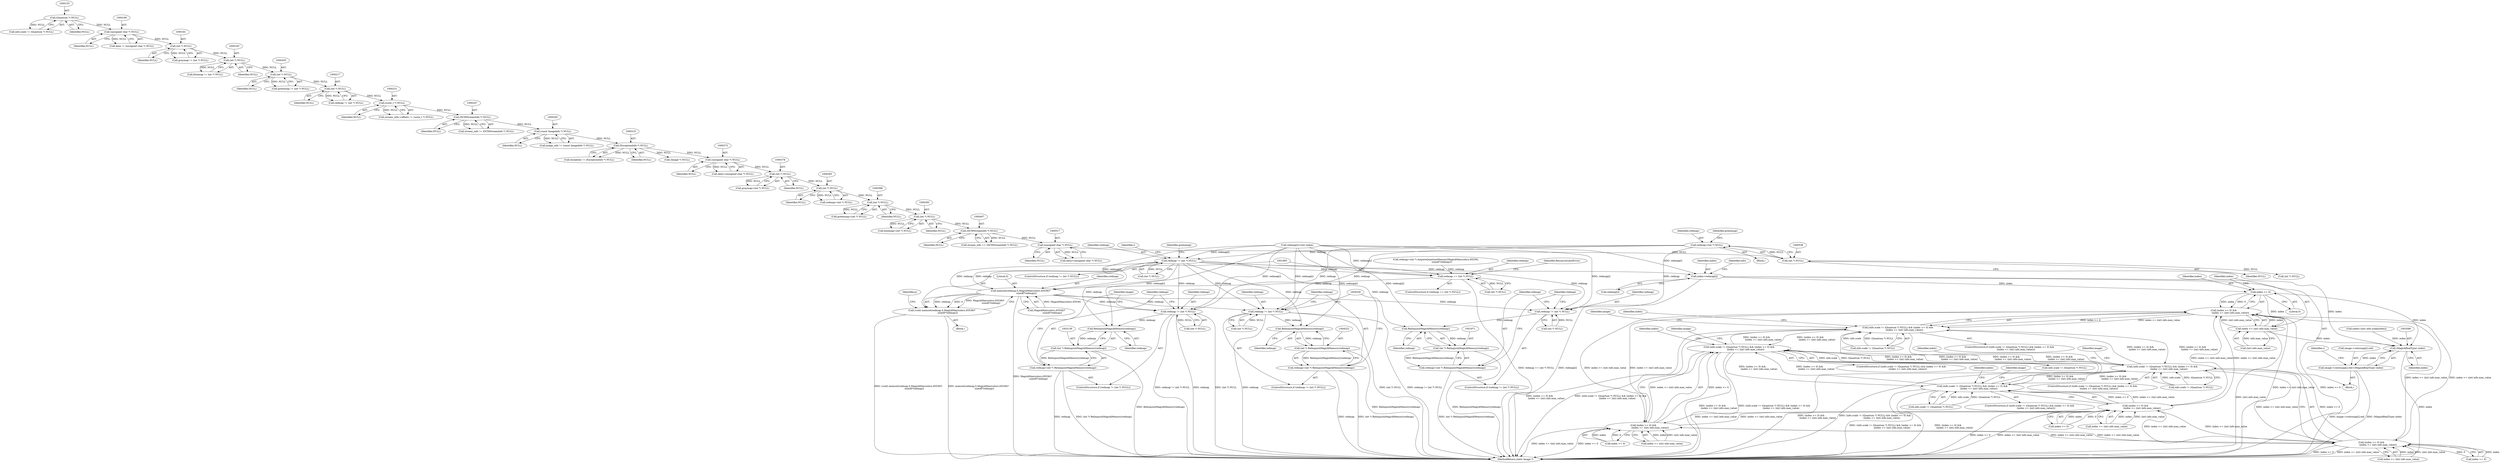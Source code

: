 digraph "0_ImageMagick_6b6bff054d569a77973f2140c0e86366e6168a6c_0@pointer" {
"1000533" [label="(Call,redmap=(int *) NULL)"];
"1000535" [label="(Call,(int *) NULL)"];
"1000516" [label="(Call,(unsigned char *) NULL)"];
"1000406" [label="(Call,(DCMStreamInfo *) NULL)"];
"1000392" [label="(Call,(int *) NULL)"];
"1000387" [label="(Call,(int *) NULL)"];
"1000382" [label="(Call,(int *) NULL)"];
"1000377" [label="(Call,(int *) NULL)"];
"1000372" [label="(Call,(unsigned char *) NULL)"];
"1000318" [label="(Call,(ExceptionInfo *) NULL)"];
"1000291" [label="(Call,(const ImageInfo *) NULL)"];
"1000246" [label="(Call,(DCMStreamInfo *) NULL)"];
"1000230" [label="(Call,(ssize_t *) NULL)"];
"1000216" [label="(Call,(int *) NULL)"];
"1000204" [label="(Call,(int *) NULL)"];
"1000192" [label="(Call,(int *) NULL)"];
"1000180" [label="(Call,(int *) NULL)"];
"1000168" [label="(Call,(unsigned char *) NULL)"];
"1000152" [label="(Call,(Quantum *) NULL)"];
"1001963" [label="(Call,redmap != (int *) NULL)"];
"1001972" [label="(Call,RelinquishMagickMemory(redmap))"];
"1001970" [label="(Call,(int *) RelinquishMagickMemory(redmap))"];
"1001968" [label="(Call,redmap=(int *) RelinquishMagickMemory(redmap))"];
"1003131" [label="(Call,redmap != (int *) NULL)"];
"1003140" [label="(Call,RelinquishMagickMemory(redmap))"];
"1003138" [label="(Call,(int *) RelinquishMagickMemory(redmap))"];
"1003136" [label="(Call,redmap=(int *) RelinquishMagickMemory(redmap))"];
"1003536" [label="(Call,redmap != (int *) NULL)"];
"1001986" [label="(Call,redmap == (int *) NULL)"];
"1001996" [label="(Call,memset(redmap,0,MagickMax(colors,65536)*\n                sizeof(*redmap)))"];
"1001994" [label="(Call,(void) memset(redmap,0,MagickMax(colors,65536)*\n                sizeof(*redmap)))"];
"1004514" [label="(Call,redmap != (int *) NULL)"];
"1004523" [label="(Call,RelinquishMagickMemory(redmap))"];
"1004521" [label="(Call,(int *) RelinquishMagickMemory(redmap))"];
"1004519" [label="(Call,redmap=(int *) RelinquishMagickMemory(redmap))"];
"1003553" [label="(Call,index=redmap[i])"];
"1003568" [label="(Call,index >= 0)"];
"1003567" [label="(Call,(index >= 0) &&\n                  (index <= (int) info.max_value))"];
"1003559" [label="(Call,(info.scale != (Quantum *) NULL) && (index >= 0) &&\n                  (index <= (int) info.max_value))"];
"1003622" [label="(Call,(info.scale != (Quantum *) NULL) && (index >= 0) &&\n                  (index <= (int) info.max_value))"];
"1003685" [label="(Call,(info.scale != (Quantum *) NULL) && (index >= 0) &&\n                  (index <= (int) info.max_value))"];
"1003748" [label="(Call,(info.scale != (Quantum *) NULL) && (index >= 0) &&\n                  (index <= (int) info.max_value))"];
"1003630" [label="(Call,(index >= 0) &&\n                  (index <= (int) info.max_value))"];
"1003693" [label="(Call,(index >= 0) &&\n                  (index <= (int) info.max_value))"];
"1003756" [label="(Call,(index >= 0) &&\n                  (index <= (int) info.max_value))"];
"1003571" [label="(Call,index <= (int) info.max_value)"];
"1003595" [label="(Call,(MagickRealType) index)"];
"1003587" [label="(Call,image->colormap[i].red=(MagickRealType) index)"];
"1001997" [label="(Identifier,redmap)"];
"1003631" [label="(Call,index >= 0)"];
"1003748" [label="(Call,(info.scale != (Quantum *) NULL) && (index >= 0) &&\n                  (index <= (int) info.max_value))"];
"1000148" [label="(Call,info.scale != (Quantum *) NULL)"];
"1001941" [label="(Block,)"];
"1000316" [label="(Call,exception != (ExceptionInfo *) NULL)"];
"1002007" [label="(Identifier,p)"];
"1003571" [label="(Call,index <= (int) info.max_value)"];
"1000387" [label="(Call,(int *) NULL)"];
"1000320" [label="(Identifier,NULL)"];
"1000293" [label="(Identifier,NULL)"];
"1003141" [label="(Identifier,redmap)"];
"1000218" [label="(Identifier,NULL)"];
"1001974" [label="(Call,redmap=(int *) AcquireQuantumMemory(MagickMax(colors,65536),\n                sizeof(*redmap)))"];
"1003536" [label="(Call,redmap != (int *) NULL)"];
"1003686" [label="(Call,info.scale != (Quantum *) NULL)"];
"1000152" [label="(Call,(Quantum *) NULL)"];
"1003684" [label="(ControlStructure,if ((info.scale != (Quantum *) NULL) && (index >= 0) &&\n                  (index <= (int) info.max_value)))"];
"1003747" [label="(ControlStructure,if ((info.scale != (Quantum *) NULL) && (index >= 0) &&\n                  (index <= (int) info.max_value)))"];
"1000377" [label="(Call,(int *) NULL)"];
"1001994" [label="(Call,(void) memset(redmap,0,MagickMax(colors,65536)*\n                sizeof(*redmap)))"];
"1000535" [label="(Call,(int *) NULL)"];
"1000404" [label="(Call,stream_info == (DCMStreamInfo *) NULL)"];
"1000374" [label="(Identifier,NULL)"];
"1003538" [label="(Call,(int *) NULL)"];
"1003757" [label="(Call,index >= 0)"];
"1000204" [label="(Call,(int *) NULL)"];
"1001987" [label="(Identifier,redmap)"];
"1003555" [label="(Call,redmap[i])"];
"1000248" [label="(Identifier,NULL)"];
"1001970" [label="(Call,(int *) RelinquishMagickMemory(redmap))"];
"1000392" [label="(Call,(int *) NULL)"];
"1000291" [label="(Call,(const ImageInfo *) NULL)"];
"1001964" [label="(Identifier,redmap)"];
"1000384" [label="(Identifier,NULL)"];
"1003137" [label="(Identifier,redmap)"];
"1000385" [label="(Call,greenmap=(int *) NULL)"];
"1001973" [label="(Identifier,redmap)"];
"1003760" [label="(Call,index <= (int) info.max_value)"];
"1000375" [label="(Call,graymap=(int *) NULL)"];
"1004514" [label="(Call,redmap != (int *) NULL)"];
"1003685" [label="(Call,(info.scale != (Quantum *) NULL) && (index >= 0) &&\n                  (index <= (int) info.max_value))"];
"1003573" [label="(Call,(int) info.max_value)"];
"1003567" [label="(Call,(index >= 0) &&\n                  (index <= (int) info.max_value))"];
"1003568" [label="(Call,index >= 0)"];
"1003642" [label="(Identifier,index)"];
"1004516" [label="(Call,(int *) NULL)"];
"1000539" [label="(Identifier,greenmap)"];
"1003591" [label="(Identifier,image)"];
"1000154" [label="(Identifier,NULL)"];
"1003558" [label="(ControlStructure,if ((info.scale != (Quantum *) NULL) && (index >= 0) &&\n                  (index <= (int) info.max_value)))"];
"1000190" [label="(Call,bluemap != (int *) NULL)"];
"1003143" [label="(Identifier,image)"];
"1003138" [label="(Call,(int *) RelinquishMagickMemory(redmap))"];
"1004524" [label="(Identifier,redmap)"];
"1000182" [label="(Identifier,NULL)"];
"1001965" [label="(Call,(int *) NULL)"];
"1000390" [label="(Call,bluemap=(int *) NULL)"];
"1004520" [label="(Identifier,redmap)"];
"1001969" [label="(Identifier,redmap)"];
"1003579" [label="(Identifier,index)"];
"1003537" [label="(Identifier,redmap)"];
"1003132" [label="(Identifier,redmap)"];
"1003654" [label="(Identifier,image)"];
"1001968" [label="(Call,redmap=(int *) RelinquishMagickMemory(redmap))"];
"1003136" [label="(Call,redmap=(int *) RelinquishMagickMemory(redmap))"];
"1004523" [label="(Call,RelinquishMagickMemory(redmap))"];
"1003768" [label="(Identifier,index)"];
"1003131" [label="(Call,redmap != (int *) NULL)"];
"1000382" [label="(Call,(int *) NULL)"];
"1000232" [label="(Identifier,NULL)"];
"1000370" [label="(Call,data=(unsigned char *) NULL)"];
"1003570" [label="(Literal,0)"];
"1000194" [label="(Identifier,NULL)"];
"1003595" [label="(Call,(MagickRealType) index)"];
"1001988" [label="(Call,(int *) NULL)"];
"1001998" [label="(Literal,0)"];
"1000168" [label="(Call,(unsigned char *) NULL)"];
"1000379" [label="(Identifier,NULL)"];
"1003630" [label="(Call,(index >= 0) &&\n                  (index <= (int) info.max_value))"];
"1003559" [label="(Call,(info.scale != (Quantum *) NULL) && (index >= 0) &&\n                  (index <= (int) info.max_value))"];
"1000372" [label="(Call,(unsigned char *) NULL)"];
"1000533" [label="(Call,redmap=(int *) NULL)"];
"1003693" [label="(Call,(index >= 0) &&\n                  (index <= (int) info.max_value))"];
"1000226" [label="(Call,stream_info->offsets != (ssize_t *) NULL)"];
"1000518" [label="(Identifier,NULL)"];
"1000170" [label="(Identifier,NULL)"];
"1000206" [label="(Identifier,NULL)"];
"1001996" [label="(Call,memset(redmap,0,MagickMax(colors,65536)*\n                sizeof(*redmap)))"];
"1001972" [label="(Call,RelinquishMagickMemory(redmap))"];
"1000389" [label="(Identifier,NULL)"];
"1003130" [label="(ControlStructure,if (redmap != (int *) NULL))"];
"1000192" [label="(Call,(int *) NULL)"];
"1003705" [label="(Identifier,index)"];
"1000408" [label="(Identifier,NULL)"];
"1001985" [label="(ControlStructure,if (redmap == (int *) NULL))"];
"1000145" [label="(Block,)"];
"1003569" [label="(Identifier,index)"];
"1003535" [label="(ControlStructure,if (redmap != (int *) NULL))"];
"1000180" [label="(Call,(int *) NULL)"];
"1003543" [label="(Identifier,i)"];
"1003694" [label="(Call,index >= 0)"];
"1000244" [label="(Call,stream_info != (DCMStreamInfo *) NULL)"];
"1003697" [label="(Call,index <= (int) info.max_value)"];
"1003634" [label="(Call,index <= (int) info.max_value)"];
"1004521" [label="(Call,(int *) RelinquishMagickMemory(redmap))"];
"1004539" [label="(MethodReturn,static Image *)"];
"1003553" [label="(Call,index=redmap[i])"];
"1003588" [label="(Call,image->colormap[i].red)"];
"1000230" [label="(Call,(ssize_t *) NULL)"];
"1001986" [label="(Call,redmap == (int *) NULL)"];
"1000349" [label="(Call,(Image *) NULL)"];
"1003578" [label="(Call,index=(int) info.scale[index])"];
"1000214" [label="(Call,redmap != (int *) NULL)"];
"1004519" [label="(Call,redmap=(int *) RelinquishMagickMemory(redmap))"];
"1003597" [label="(Identifier,index)"];
"1003621" [label="(ControlStructure,if ((info.scale != (Quantum *) NULL) && (index >= 0) &&\n                  (index <= (int) info.max_value)))"];
"1000246" [label="(Call,(DCMStreamInfo *) NULL)"];
"1003780" [label="(Identifier,image)"];
"1000380" [label="(Call,redmap=(int *) NULL)"];
"1003140" [label="(Call,RelinquishMagickMemory(redmap))"];
"1001962" [label="(ControlStructure,if (redmap != (int *) NULL))"];
"1003587" [label="(Call,image->colormap[i].red=(MagickRealType) index)"];
"1000516" [label="(Call,(unsigned char *) NULL)"];
"1000318" [label="(Call,(ExceptionInfo *) NULL)"];
"1001999" [label="(Call,MagickMax(colors,65536)*\n                sizeof(*redmap))"];
"1003756" [label="(Call,(index >= 0) &&\n                  (index <= (int) info.max_value))"];
"1000216" [label="(Call,(int *) NULL)"];
"1003572" [label="(Identifier,index)"];
"1004513" [label="(ControlStructure,if (redmap != (int *) NULL))"];
"1000394" [label="(Identifier,NULL)"];
"1003552" [label="(Block,)"];
"1003600" [label="(Identifier,greenmap)"];
"1003622" [label="(Call,(info.scale != (Quantum *) NULL) && (index >= 0) &&\n                  (index <= (int) info.max_value))"];
"1000166" [label="(Call,data != (unsigned char *) NULL)"];
"1001963" [label="(Call,redmap != (int *) NULL)"];
"1000202" [label="(Call,greenmap != (int *) NULL)"];
"1003562" [label="(Identifier,info)"];
"1000406" [label="(Call,(DCMStreamInfo *) NULL)"];
"1000537" [label="(Identifier,NULL)"];
"1000178" [label="(Call,graymap != (int *) NULL)"];
"1000514" [label="(Call,data=(unsigned char *) NULL)"];
"1001992" [label="(Identifier,ResourceLimitError)"];
"1003560" [label="(Call,info.scale != (Quantum *) NULL)"];
"1003717" [label="(Identifier,image)"];
"1003551" [label="(Identifier,i)"];
"1004515" [label="(Identifier,redmap)"];
"1003749" [label="(Call,info.scale != (Quantum *) NULL)"];
"1000289" [label="(Call,image_info != (const ImageInfo *) NULL)"];
"1000534" [label="(Identifier,redmap)"];
"1003554" [label="(Identifier,index)"];
"1002054" [label="(Call,redmap[i]=(int) index)"];
"1001975" [label="(Identifier,redmap)"];
"1000540" [label="(Call,(int *) NULL)"];
"1003133" [label="(Call,(int *) NULL)"];
"1003623" [label="(Call,info.scale != (Quantum *) NULL)"];
"1000533" -> "1000145"  [label="AST: "];
"1000533" -> "1000535"  [label="CFG: "];
"1000534" -> "1000533"  [label="AST: "];
"1000535" -> "1000533"  [label="AST: "];
"1000539" -> "1000533"  [label="CFG: "];
"1000535" -> "1000533"  [label="DDG: NULL"];
"1000533" -> "1001963"  [label="DDG: redmap"];
"1000533" -> "1003131"  [label="DDG: redmap"];
"1000533" -> "1003536"  [label="DDG: redmap"];
"1000533" -> "1004514"  [label="DDG: redmap"];
"1000535" -> "1000537"  [label="CFG: "];
"1000536" -> "1000535"  [label="AST: "];
"1000537" -> "1000535"  [label="AST: "];
"1000516" -> "1000535"  [label="DDG: NULL"];
"1000535" -> "1000540"  [label="DDG: NULL"];
"1000516" -> "1000514"  [label="AST: "];
"1000516" -> "1000518"  [label="CFG: "];
"1000517" -> "1000516"  [label="AST: "];
"1000518" -> "1000516"  [label="AST: "];
"1000514" -> "1000516"  [label="CFG: "];
"1000516" -> "1000514"  [label="DDG: NULL"];
"1000406" -> "1000516"  [label="DDG: NULL"];
"1000406" -> "1000404"  [label="AST: "];
"1000406" -> "1000408"  [label="CFG: "];
"1000407" -> "1000406"  [label="AST: "];
"1000408" -> "1000406"  [label="AST: "];
"1000404" -> "1000406"  [label="CFG: "];
"1000406" -> "1000404"  [label="DDG: NULL"];
"1000392" -> "1000406"  [label="DDG: NULL"];
"1000392" -> "1000390"  [label="AST: "];
"1000392" -> "1000394"  [label="CFG: "];
"1000393" -> "1000392"  [label="AST: "];
"1000394" -> "1000392"  [label="AST: "];
"1000390" -> "1000392"  [label="CFG: "];
"1000392" -> "1000390"  [label="DDG: NULL"];
"1000387" -> "1000392"  [label="DDG: NULL"];
"1000387" -> "1000385"  [label="AST: "];
"1000387" -> "1000389"  [label="CFG: "];
"1000388" -> "1000387"  [label="AST: "];
"1000389" -> "1000387"  [label="AST: "];
"1000385" -> "1000387"  [label="CFG: "];
"1000387" -> "1000385"  [label="DDG: NULL"];
"1000382" -> "1000387"  [label="DDG: NULL"];
"1000382" -> "1000380"  [label="AST: "];
"1000382" -> "1000384"  [label="CFG: "];
"1000383" -> "1000382"  [label="AST: "];
"1000384" -> "1000382"  [label="AST: "];
"1000380" -> "1000382"  [label="CFG: "];
"1000382" -> "1000380"  [label="DDG: NULL"];
"1000377" -> "1000382"  [label="DDG: NULL"];
"1000377" -> "1000375"  [label="AST: "];
"1000377" -> "1000379"  [label="CFG: "];
"1000378" -> "1000377"  [label="AST: "];
"1000379" -> "1000377"  [label="AST: "];
"1000375" -> "1000377"  [label="CFG: "];
"1000377" -> "1000375"  [label="DDG: NULL"];
"1000372" -> "1000377"  [label="DDG: NULL"];
"1000372" -> "1000370"  [label="AST: "];
"1000372" -> "1000374"  [label="CFG: "];
"1000373" -> "1000372"  [label="AST: "];
"1000374" -> "1000372"  [label="AST: "];
"1000370" -> "1000372"  [label="CFG: "];
"1000372" -> "1000370"  [label="DDG: NULL"];
"1000318" -> "1000372"  [label="DDG: NULL"];
"1000318" -> "1000316"  [label="AST: "];
"1000318" -> "1000320"  [label="CFG: "];
"1000319" -> "1000318"  [label="AST: "];
"1000320" -> "1000318"  [label="AST: "];
"1000316" -> "1000318"  [label="CFG: "];
"1000318" -> "1000316"  [label="DDG: NULL"];
"1000291" -> "1000318"  [label="DDG: NULL"];
"1000318" -> "1000349"  [label="DDG: NULL"];
"1000291" -> "1000289"  [label="AST: "];
"1000291" -> "1000293"  [label="CFG: "];
"1000292" -> "1000291"  [label="AST: "];
"1000293" -> "1000291"  [label="AST: "];
"1000289" -> "1000291"  [label="CFG: "];
"1000291" -> "1000289"  [label="DDG: NULL"];
"1000246" -> "1000291"  [label="DDG: NULL"];
"1000246" -> "1000244"  [label="AST: "];
"1000246" -> "1000248"  [label="CFG: "];
"1000247" -> "1000246"  [label="AST: "];
"1000248" -> "1000246"  [label="AST: "];
"1000244" -> "1000246"  [label="CFG: "];
"1000246" -> "1000244"  [label="DDG: NULL"];
"1000230" -> "1000246"  [label="DDG: NULL"];
"1000230" -> "1000226"  [label="AST: "];
"1000230" -> "1000232"  [label="CFG: "];
"1000231" -> "1000230"  [label="AST: "];
"1000232" -> "1000230"  [label="AST: "];
"1000226" -> "1000230"  [label="CFG: "];
"1000230" -> "1000226"  [label="DDG: NULL"];
"1000216" -> "1000230"  [label="DDG: NULL"];
"1000216" -> "1000214"  [label="AST: "];
"1000216" -> "1000218"  [label="CFG: "];
"1000217" -> "1000216"  [label="AST: "];
"1000218" -> "1000216"  [label="AST: "];
"1000214" -> "1000216"  [label="CFG: "];
"1000216" -> "1000214"  [label="DDG: NULL"];
"1000204" -> "1000216"  [label="DDG: NULL"];
"1000204" -> "1000202"  [label="AST: "];
"1000204" -> "1000206"  [label="CFG: "];
"1000205" -> "1000204"  [label="AST: "];
"1000206" -> "1000204"  [label="AST: "];
"1000202" -> "1000204"  [label="CFG: "];
"1000204" -> "1000202"  [label="DDG: NULL"];
"1000192" -> "1000204"  [label="DDG: NULL"];
"1000192" -> "1000190"  [label="AST: "];
"1000192" -> "1000194"  [label="CFG: "];
"1000193" -> "1000192"  [label="AST: "];
"1000194" -> "1000192"  [label="AST: "];
"1000190" -> "1000192"  [label="CFG: "];
"1000192" -> "1000190"  [label="DDG: NULL"];
"1000180" -> "1000192"  [label="DDG: NULL"];
"1000180" -> "1000178"  [label="AST: "];
"1000180" -> "1000182"  [label="CFG: "];
"1000181" -> "1000180"  [label="AST: "];
"1000182" -> "1000180"  [label="AST: "];
"1000178" -> "1000180"  [label="CFG: "];
"1000180" -> "1000178"  [label="DDG: NULL"];
"1000168" -> "1000180"  [label="DDG: NULL"];
"1000168" -> "1000166"  [label="AST: "];
"1000168" -> "1000170"  [label="CFG: "];
"1000169" -> "1000168"  [label="AST: "];
"1000170" -> "1000168"  [label="AST: "];
"1000166" -> "1000168"  [label="CFG: "];
"1000168" -> "1000166"  [label="DDG: NULL"];
"1000152" -> "1000168"  [label="DDG: NULL"];
"1000152" -> "1000148"  [label="AST: "];
"1000152" -> "1000154"  [label="CFG: "];
"1000153" -> "1000152"  [label="AST: "];
"1000154" -> "1000152"  [label="AST: "];
"1000148" -> "1000152"  [label="CFG: "];
"1000152" -> "1000148"  [label="DDG: NULL"];
"1001963" -> "1001962"  [label="AST: "];
"1001963" -> "1001965"  [label="CFG: "];
"1001964" -> "1001963"  [label="AST: "];
"1001965" -> "1001963"  [label="AST: "];
"1001969" -> "1001963"  [label="CFG: "];
"1001975" -> "1001963"  [label="CFG: "];
"1002054" -> "1001963"  [label="DDG: redmap[i]"];
"1001996" -> "1001963"  [label="DDG: redmap"];
"1003536" -> "1001963"  [label="DDG: redmap"];
"1001965" -> "1001963"  [label="DDG: NULL"];
"1001963" -> "1001972"  [label="DDG: redmap"];
"1001972" -> "1001970"  [label="AST: "];
"1001972" -> "1001973"  [label="CFG: "];
"1001973" -> "1001972"  [label="AST: "];
"1001970" -> "1001972"  [label="CFG: "];
"1001972" -> "1001970"  [label="DDG: redmap"];
"1002054" -> "1001972"  [label="DDG: redmap[i]"];
"1003536" -> "1001972"  [label="DDG: redmap"];
"1001970" -> "1001968"  [label="AST: "];
"1001971" -> "1001970"  [label="AST: "];
"1001968" -> "1001970"  [label="CFG: "];
"1001970" -> "1004539"  [label="DDG: RelinquishMagickMemory(redmap)"];
"1001970" -> "1001968"  [label="DDG: RelinquishMagickMemory(redmap)"];
"1001968" -> "1001962"  [label="AST: "];
"1001969" -> "1001968"  [label="AST: "];
"1001975" -> "1001968"  [label="CFG: "];
"1001968" -> "1004539"  [label="DDG: (int *) RelinquishMagickMemory(redmap)"];
"1003131" -> "1003130"  [label="AST: "];
"1003131" -> "1003133"  [label="CFG: "];
"1003132" -> "1003131"  [label="AST: "];
"1003133" -> "1003131"  [label="AST: "];
"1003137" -> "1003131"  [label="CFG: "];
"1003143" -> "1003131"  [label="CFG: "];
"1003131" -> "1004539"  [label="DDG: redmap != (int *) NULL"];
"1003131" -> "1004539"  [label="DDG: redmap"];
"1003131" -> "1004539"  [label="DDG: (int *) NULL"];
"1002054" -> "1003131"  [label="DDG: redmap[i]"];
"1001996" -> "1003131"  [label="DDG: redmap"];
"1003536" -> "1003131"  [label="DDG: redmap"];
"1003133" -> "1003131"  [label="DDG: NULL"];
"1003131" -> "1003140"  [label="DDG: redmap"];
"1003140" -> "1003138"  [label="AST: "];
"1003140" -> "1003141"  [label="CFG: "];
"1003141" -> "1003140"  [label="AST: "];
"1003138" -> "1003140"  [label="CFG: "];
"1003140" -> "1003138"  [label="DDG: redmap"];
"1002054" -> "1003140"  [label="DDG: redmap[i]"];
"1003536" -> "1003140"  [label="DDG: redmap"];
"1003138" -> "1003136"  [label="AST: "];
"1003139" -> "1003138"  [label="AST: "];
"1003136" -> "1003138"  [label="CFG: "];
"1003138" -> "1004539"  [label="DDG: RelinquishMagickMemory(redmap)"];
"1003138" -> "1003136"  [label="DDG: RelinquishMagickMemory(redmap)"];
"1003136" -> "1003130"  [label="AST: "];
"1003137" -> "1003136"  [label="AST: "];
"1003143" -> "1003136"  [label="CFG: "];
"1003136" -> "1004539"  [label="DDG: redmap"];
"1003136" -> "1004539"  [label="DDG: (int *) RelinquishMagickMemory(redmap)"];
"1003536" -> "1003535"  [label="AST: "];
"1003536" -> "1003538"  [label="CFG: "];
"1003537" -> "1003536"  [label="AST: "];
"1003538" -> "1003536"  [label="AST: "];
"1003543" -> "1003536"  [label="CFG: "];
"1003600" -> "1003536"  [label="CFG: "];
"1003536" -> "1001986"  [label="DDG: redmap"];
"1003536" -> "1001996"  [label="DDG: redmap"];
"1002054" -> "1003536"  [label="DDG: redmap[i]"];
"1001996" -> "1003536"  [label="DDG: redmap"];
"1003538" -> "1003536"  [label="DDG: NULL"];
"1003536" -> "1003553"  [label="DDG: redmap"];
"1003536" -> "1004514"  [label="DDG: redmap"];
"1003536" -> "1004523"  [label="DDG: redmap"];
"1001986" -> "1001985"  [label="AST: "];
"1001986" -> "1001988"  [label="CFG: "];
"1001987" -> "1001986"  [label="AST: "];
"1001988" -> "1001986"  [label="AST: "];
"1001992" -> "1001986"  [label="CFG: "];
"1001995" -> "1001986"  [label="CFG: "];
"1001986" -> "1004539"  [label="DDG: redmap == (int *) NULL"];
"1001974" -> "1001986"  [label="DDG: redmap"];
"1002054" -> "1001986"  [label="DDG: redmap[i]"];
"1001988" -> "1001986"  [label="DDG: NULL"];
"1001986" -> "1001996"  [label="DDG: redmap"];
"1001996" -> "1001994"  [label="AST: "];
"1001996" -> "1001999"  [label="CFG: "];
"1001997" -> "1001996"  [label="AST: "];
"1001998" -> "1001996"  [label="AST: "];
"1001999" -> "1001996"  [label="AST: "];
"1001994" -> "1001996"  [label="CFG: "];
"1001996" -> "1004539"  [label="DDG: MagickMax(colors,65536)*\n                sizeof(*redmap)"];
"1001996" -> "1001994"  [label="DDG: redmap"];
"1001996" -> "1001994"  [label="DDG: 0"];
"1001996" -> "1001994"  [label="DDG: MagickMax(colors,65536)*\n                sizeof(*redmap)"];
"1002054" -> "1001996"  [label="DDG: redmap[i]"];
"1001999" -> "1001996"  [label="DDG: MagickMax(colors,65536)"];
"1001996" -> "1004514"  [label="DDG: redmap"];
"1001994" -> "1001941"  [label="AST: "];
"1001995" -> "1001994"  [label="AST: "];
"1002007" -> "1001994"  [label="CFG: "];
"1001994" -> "1004539"  [label="DDG: memset(redmap,0,MagickMax(colors,65536)*\n                sizeof(*redmap))"];
"1001994" -> "1004539"  [label="DDG: (void) memset(redmap,0,MagickMax(colors,65536)*\n                sizeof(*redmap))"];
"1004514" -> "1004513"  [label="AST: "];
"1004514" -> "1004516"  [label="CFG: "];
"1004515" -> "1004514"  [label="AST: "];
"1004516" -> "1004514"  [label="AST: "];
"1004520" -> "1004514"  [label="CFG: "];
"1004526" -> "1004514"  [label="CFG: "];
"1004514" -> "1004539"  [label="DDG: (int *) NULL"];
"1004514" -> "1004539"  [label="DDG: redmap != (int *) NULL"];
"1004514" -> "1004539"  [label="DDG: redmap"];
"1002054" -> "1004514"  [label="DDG: redmap[i]"];
"1004516" -> "1004514"  [label="DDG: NULL"];
"1004514" -> "1004523"  [label="DDG: redmap"];
"1004523" -> "1004521"  [label="AST: "];
"1004523" -> "1004524"  [label="CFG: "];
"1004524" -> "1004523"  [label="AST: "];
"1004521" -> "1004523"  [label="CFG: "];
"1004523" -> "1004521"  [label="DDG: redmap"];
"1002054" -> "1004523"  [label="DDG: redmap[i]"];
"1004521" -> "1004519"  [label="AST: "];
"1004522" -> "1004521"  [label="AST: "];
"1004519" -> "1004521"  [label="CFG: "];
"1004521" -> "1004539"  [label="DDG: RelinquishMagickMemory(redmap)"];
"1004521" -> "1004519"  [label="DDG: RelinquishMagickMemory(redmap)"];
"1004519" -> "1004513"  [label="AST: "];
"1004520" -> "1004519"  [label="AST: "];
"1004526" -> "1004519"  [label="CFG: "];
"1004519" -> "1004539"  [label="DDG: (int *) RelinquishMagickMemory(redmap)"];
"1004519" -> "1004539"  [label="DDG: redmap"];
"1003553" -> "1003552"  [label="AST: "];
"1003553" -> "1003555"  [label="CFG: "];
"1003554" -> "1003553"  [label="AST: "];
"1003555" -> "1003553"  [label="AST: "];
"1003562" -> "1003553"  [label="CFG: "];
"1003553" -> "1004539"  [label="DDG: redmap[i]"];
"1002054" -> "1003553"  [label="DDG: redmap[i]"];
"1003553" -> "1003568"  [label="DDG: index"];
"1003553" -> "1003595"  [label="DDG: index"];
"1003568" -> "1003567"  [label="AST: "];
"1003568" -> "1003570"  [label="CFG: "];
"1003569" -> "1003568"  [label="AST: "];
"1003570" -> "1003568"  [label="AST: "];
"1003572" -> "1003568"  [label="CFG: "];
"1003567" -> "1003568"  [label="CFG: "];
"1003568" -> "1003567"  [label="DDG: index"];
"1003568" -> "1003567"  [label="DDG: 0"];
"1003568" -> "1003571"  [label="DDG: index"];
"1003568" -> "1003595"  [label="DDG: index"];
"1003567" -> "1003559"  [label="AST: "];
"1003567" -> "1003571"  [label="CFG: "];
"1003571" -> "1003567"  [label="AST: "];
"1003559" -> "1003567"  [label="CFG: "];
"1003567" -> "1004539"  [label="DDG: index <= (int) info.max_value"];
"1003567" -> "1004539"  [label="DDG: index >= 0"];
"1003567" -> "1003559"  [label="DDG: index >= 0"];
"1003567" -> "1003559"  [label="DDG: index <= (int) info.max_value"];
"1003630" -> "1003567"  [label="DDG: index <= (int) info.max_value"];
"1003693" -> "1003567"  [label="DDG: index <= (int) info.max_value"];
"1003756" -> "1003567"  [label="DDG: index <= (int) info.max_value"];
"1003571" -> "1003567"  [label="DDG: index"];
"1003571" -> "1003567"  [label="DDG: (int) info.max_value"];
"1003567" -> "1003630"  [label="DDG: index <= (int) info.max_value"];
"1003567" -> "1003693"  [label="DDG: index <= (int) info.max_value"];
"1003567" -> "1003756"  [label="DDG: index <= (int) info.max_value"];
"1003559" -> "1003558"  [label="AST: "];
"1003559" -> "1003560"  [label="CFG: "];
"1003560" -> "1003559"  [label="AST: "];
"1003579" -> "1003559"  [label="CFG: "];
"1003591" -> "1003559"  [label="CFG: "];
"1003559" -> "1004539"  [label="DDG: (info.scale != (Quantum *) NULL) && (index >= 0) &&\n                  (index <= (int) info.max_value)"];
"1003559" -> "1004539"  [label="DDG: (index >= 0) &&\n                  (index <= (int) info.max_value)"];
"1003560" -> "1003559"  [label="DDG: info.scale"];
"1003560" -> "1003559"  [label="DDG: (Quantum *) NULL"];
"1003685" -> "1003559"  [label="DDG: (index >= 0) &&\n                  (index <= (int) info.max_value)"];
"1003748" -> "1003559"  [label="DDG: (index >= 0) &&\n                  (index <= (int) info.max_value)"];
"1003622" -> "1003559"  [label="DDG: (index >= 0) &&\n                  (index <= (int) info.max_value)"];
"1003559" -> "1003622"  [label="DDG: (index >= 0) &&\n                  (index <= (int) info.max_value)"];
"1003559" -> "1003685"  [label="DDG: (index >= 0) &&\n                  (index <= (int) info.max_value)"];
"1003559" -> "1003748"  [label="DDG: (index >= 0) &&\n                  (index <= (int) info.max_value)"];
"1003622" -> "1003621"  [label="AST: "];
"1003622" -> "1003623"  [label="CFG: "];
"1003622" -> "1003630"  [label="CFG: "];
"1003623" -> "1003622"  [label="AST: "];
"1003630" -> "1003622"  [label="AST: "];
"1003642" -> "1003622"  [label="CFG: "];
"1003654" -> "1003622"  [label="CFG: "];
"1003622" -> "1004539"  [label="DDG: (index >= 0) &&\n                  (index <= (int) info.max_value)"];
"1003622" -> "1004539"  [label="DDG: (info.scale != (Quantum *) NULL) && (index >= 0) &&\n                  (index <= (int) info.max_value)"];
"1003623" -> "1003622"  [label="DDG: info.scale"];
"1003623" -> "1003622"  [label="DDG: (Quantum *) NULL"];
"1003685" -> "1003622"  [label="DDG: (index >= 0) &&\n                  (index <= (int) info.max_value)"];
"1003748" -> "1003622"  [label="DDG: (index >= 0) &&\n                  (index <= (int) info.max_value)"];
"1003630" -> "1003622"  [label="DDG: index >= 0"];
"1003630" -> "1003622"  [label="DDG: index <= (int) info.max_value"];
"1003622" -> "1003685"  [label="DDG: (index >= 0) &&\n                  (index <= (int) info.max_value)"];
"1003622" -> "1003748"  [label="DDG: (index >= 0) &&\n                  (index <= (int) info.max_value)"];
"1003685" -> "1003684"  [label="AST: "];
"1003685" -> "1003686"  [label="CFG: "];
"1003685" -> "1003693"  [label="CFG: "];
"1003686" -> "1003685"  [label="AST: "];
"1003693" -> "1003685"  [label="AST: "];
"1003705" -> "1003685"  [label="CFG: "];
"1003717" -> "1003685"  [label="CFG: "];
"1003685" -> "1004539"  [label="DDG: (index >= 0) &&\n                  (index <= (int) info.max_value)"];
"1003685" -> "1004539"  [label="DDG: (info.scale != (Quantum *) NULL) && (index >= 0) &&\n                  (index <= (int) info.max_value)"];
"1003686" -> "1003685"  [label="DDG: info.scale"];
"1003686" -> "1003685"  [label="DDG: (Quantum *) NULL"];
"1003693" -> "1003685"  [label="DDG: index >= 0"];
"1003693" -> "1003685"  [label="DDG: index <= (int) info.max_value"];
"1003748" -> "1003685"  [label="DDG: (index >= 0) &&\n                  (index <= (int) info.max_value)"];
"1003685" -> "1003748"  [label="DDG: (index >= 0) &&\n                  (index <= (int) info.max_value)"];
"1003748" -> "1003747"  [label="AST: "];
"1003748" -> "1003749"  [label="CFG: "];
"1003748" -> "1003756"  [label="CFG: "];
"1003749" -> "1003748"  [label="AST: "];
"1003756" -> "1003748"  [label="AST: "];
"1003768" -> "1003748"  [label="CFG: "];
"1003780" -> "1003748"  [label="CFG: "];
"1003748" -> "1004539"  [label="DDG: (info.scale != (Quantum *) NULL) && (index >= 0) &&\n                  (index <= (int) info.max_value)"];
"1003748" -> "1004539"  [label="DDG: (index >= 0) &&\n                  (index <= (int) info.max_value)"];
"1003749" -> "1003748"  [label="DDG: info.scale"];
"1003749" -> "1003748"  [label="DDG: (Quantum *) NULL"];
"1003756" -> "1003748"  [label="DDG: index >= 0"];
"1003756" -> "1003748"  [label="DDG: index <= (int) info.max_value"];
"1003630" -> "1003631"  [label="CFG: "];
"1003630" -> "1003634"  [label="CFG: "];
"1003631" -> "1003630"  [label="AST: "];
"1003634" -> "1003630"  [label="AST: "];
"1003630" -> "1004539"  [label="DDG: index <= (int) info.max_value"];
"1003630" -> "1004539"  [label="DDG: index >= 0"];
"1003631" -> "1003630"  [label="DDG: index"];
"1003631" -> "1003630"  [label="DDG: 0"];
"1003693" -> "1003630"  [label="DDG: index <= (int) info.max_value"];
"1003756" -> "1003630"  [label="DDG: index <= (int) info.max_value"];
"1003634" -> "1003630"  [label="DDG: index"];
"1003634" -> "1003630"  [label="DDG: (int) info.max_value"];
"1003630" -> "1003693"  [label="DDG: index <= (int) info.max_value"];
"1003630" -> "1003756"  [label="DDG: index <= (int) info.max_value"];
"1003693" -> "1003694"  [label="CFG: "];
"1003693" -> "1003697"  [label="CFG: "];
"1003694" -> "1003693"  [label="AST: "];
"1003697" -> "1003693"  [label="AST: "];
"1003693" -> "1004539"  [label="DDG: index >= 0"];
"1003693" -> "1004539"  [label="DDG: index <= (int) info.max_value"];
"1003694" -> "1003693"  [label="DDG: index"];
"1003694" -> "1003693"  [label="DDG: 0"];
"1003756" -> "1003693"  [label="DDG: index <= (int) info.max_value"];
"1003697" -> "1003693"  [label="DDG: index"];
"1003697" -> "1003693"  [label="DDG: (int) info.max_value"];
"1003693" -> "1003756"  [label="DDG: index <= (int) info.max_value"];
"1003756" -> "1003757"  [label="CFG: "];
"1003756" -> "1003760"  [label="CFG: "];
"1003757" -> "1003756"  [label="AST: "];
"1003760" -> "1003756"  [label="AST: "];
"1003756" -> "1004539"  [label="DDG: index >= 0"];
"1003756" -> "1004539"  [label="DDG: index <= (int) info.max_value"];
"1003757" -> "1003756"  [label="DDG: index"];
"1003757" -> "1003756"  [label="DDG: 0"];
"1003760" -> "1003756"  [label="DDG: index"];
"1003760" -> "1003756"  [label="DDG: (int) info.max_value"];
"1003571" -> "1003573"  [label="CFG: "];
"1003572" -> "1003571"  [label="AST: "];
"1003573" -> "1003571"  [label="AST: "];
"1003571" -> "1004539"  [label="DDG: (int) info.max_value"];
"1003573" -> "1003571"  [label="DDG: info.max_value"];
"1003571" -> "1003595"  [label="DDG: index"];
"1003595" -> "1003587"  [label="AST: "];
"1003595" -> "1003597"  [label="CFG: "];
"1003596" -> "1003595"  [label="AST: "];
"1003597" -> "1003595"  [label="AST: "];
"1003587" -> "1003595"  [label="CFG: "];
"1003595" -> "1004539"  [label="DDG: index"];
"1003595" -> "1003587"  [label="DDG: index"];
"1003578" -> "1003595"  [label="DDG: index"];
"1003587" -> "1003552"  [label="AST: "];
"1003588" -> "1003587"  [label="AST: "];
"1003551" -> "1003587"  [label="CFG: "];
"1003587" -> "1004539"  [label="DDG: image->colormap[i].red"];
"1003587" -> "1004539"  [label="DDG: (MagickRealType) index"];
}
